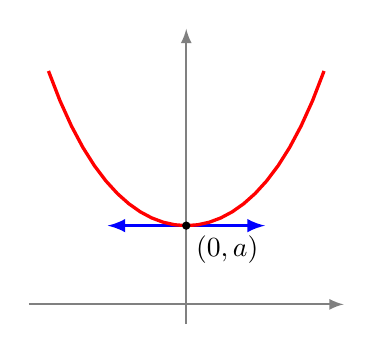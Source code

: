 \begin{tikzpicture}[scale=0.5]
 \def\xmin{-4}; 
 \def\xmax{+4}; 
 \def\ymin{-0.5}; 
 \def\ymax{+7};
% \draw[help lines] (\xmin,\ymin) grid (\xmax,\ymax);
  \draw[->,>=latex,thick,gray] (\xmin,0)--(\xmax,0);
  \draw[->,>=latex,thick,gray] (0,\ymin)--(0,\ymax);
 %\clip (\xmin,\ymin) rectangle (\xmax,\ymax);
% \def\a{+1};
% \draw [thick, domain=\xmin:\xmax] plot(\x,{exp(\x)});
   \def\a{+2}

  \draw [<->,>=latex,very thick, color=blue] (-2,\a)--(+2,\a);

   \draw [very thick, color=red, domain=-3.5:3.5] plot(\x,{\a*(exp(\x/\a)+exp(-\x/\a))/2});



  \coordinate (A) at (0,{\a});      
  \fill (A) circle (3pt);
  \node at (A)[below right] {$(0,a)$};
% \draw [thick, color=blue] plot(\x,{(exp(\x)-exp(-\x))/2});
\end{tikzpicture}
